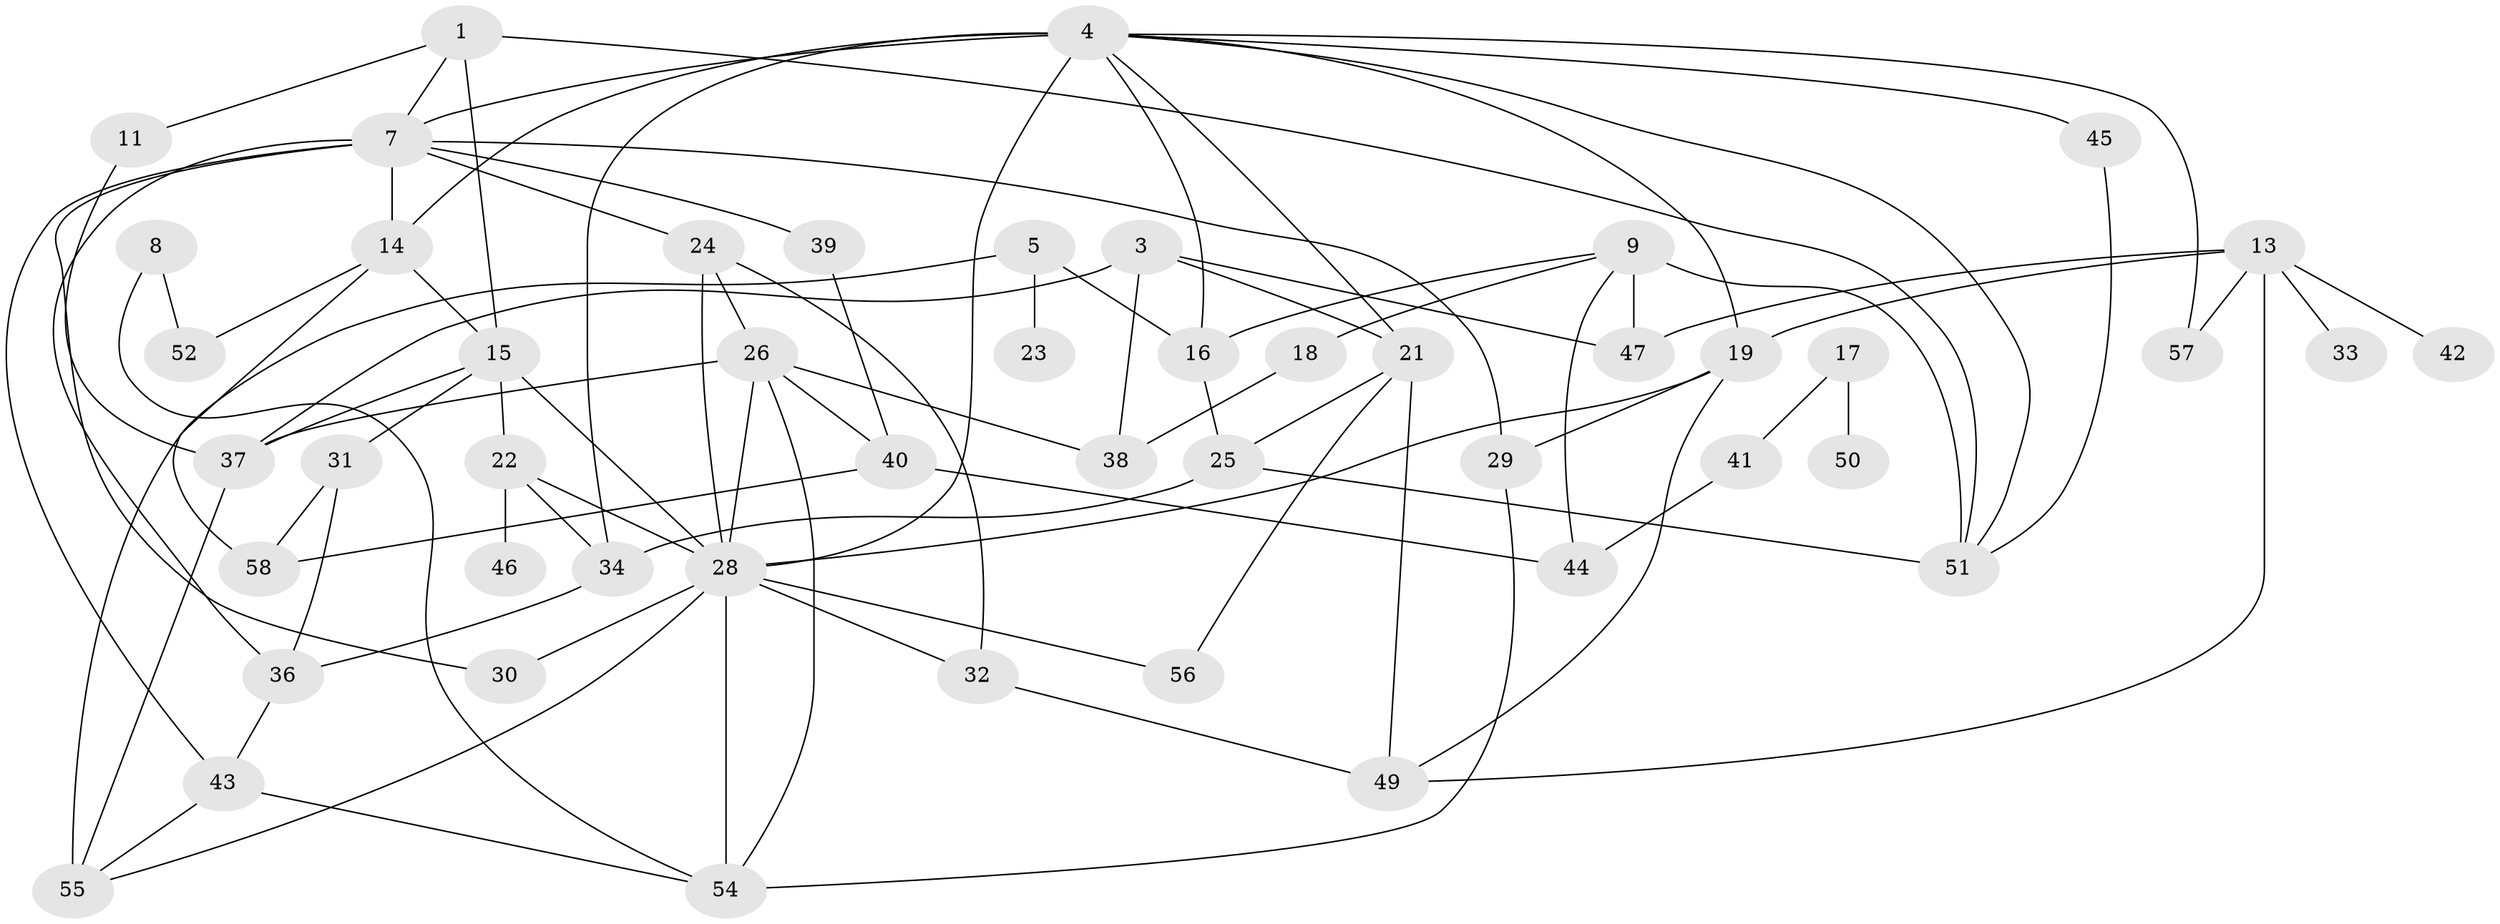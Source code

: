 // original degree distribution, {1: 0.17391304347826086, 0: 0.0782608695652174, 2: 0.23478260869565218, 6: 0.043478260869565216, 3: 0.25217391304347825, 4: 0.1565217391304348, 5: 0.043478260869565216, 7: 0.017391304347826087}
// Generated by graph-tools (version 1.1) at 2025/33/03/09/25 02:33:38]
// undirected, 49 vertices, 91 edges
graph export_dot {
graph [start="1"]
  node [color=gray90,style=filled];
  1;
  3;
  4;
  5;
  7;
  8;
  9;
  11;
  13;
  14;
  15;
  16;
  17;
  18;
  19;
  21;
  22;
  23;
  24;
  25;
  26;
  28;
  29;
  30;
  31;
  32;
  33;
  34;
  36;
  37;
  38;
  39;
  40;
  41;
  42;
  43;
  44;
  45;
  46;
  47;
  49;
  50;
  51;
  52;
  54;
  55;
  56;
  57;
  58;
  1 -- 7 [weight=1.0];
  1 -- 11 [weight=1.0];
  1 -- 15 [weight=1.0];
  1 -- 51 [weight=1.0];
  3 -- 21 [weight=1.0];
  3 -- 37 [weight=1.0];
  3 -- 38 [weight=1.0];
  3 -- 47 [weight=1.0];
  4 -- 7 [weight=3.0];
  4 -- 14 [weight=1.0];
  4 -- 16 [weight=1.0];
  4 -- 19 [weight=1.0];
  4 -- 21 [weight=1.0];
  4 -- 28 [weight=1.0];
  4 -- 34 [weight=1.0];
  4 -- 45 [weight=1.0];
  4 -- 51 [weight=1.0];
  4 -- 57 [weight=1.0];
  5 -- 16 [weight=1.0];
  5 -- 23 [weight=1.0];
  5 -- 55 [weight=1.0];
  7 -- 14 [weight=1.0];
  7 -- 24 [weight=1.0];
  7 -- 29 [weight=1.0];
  7 -- 30 [weight=1.0];
  7 -- 36 [weight=1.0];
  7 -- 39 [weight=1.0];
  7 -- 43 [weight=1.0];
  8 -- 52 [weight=1.0];
  8 -- 54 [weight=1.0];
  9 -- 16 [weight=1.0];
  9 -- 18 [weight=1.0];
  9 -- 44 [weight=1.0];
  9 -- 47 [weight=1.0];
  9 -- 51 [weight=1.0];
  11 -- 37 [weight=1.0];
  13 -- 19 [weight=1.0];
  13 -- 33 [weight=1.0];
  13 -- 42 [weight=1.0];
  13 -- 47 [weight=1.0];
  13 -- 49 [weight=1.0];
  13 -- 57 [weight=1.0];
  14 -- 15 [weight=1.0];
  14 -- 52 [weight=1.0];
  14 -- 58 [weight=1.0];
  15 -- 22 [weight=1.0];
  15 -- 28 [weight=1.0];
  15 -- 31 [weight=1.0];
  15 -- 37 [weight=1.0];
  16 -- 25 [weight=1.0];
  17 -- 41 [weight=1.0];
  17 -- 50 [weight=1.0];
  18 -- 38 [weight=2.0];
  19 -- 28 [weight=1.0];
  19 -- 29 [weight=1.0];
  19 -- 49 [weight=1.0];
  21 -- 25 [weight=1.0];
  21 -- 49 [weight=1.0];
  21 -- 56 [weight=1.0];
  22 -- 28 [weight=1.0];
  22 -- 34 [weight=1.0];
  22 -- 46 [weight=1.0];
  24 -- 26 [weight=1.0];
  24 -- 28 [weight=1.0];
  24 -- 32 [weight=1.0];
  25 -- 34 [weight=1.0];
  25 -- 51 [weight=2.0];
  26 -- 28 [weight=1.0];
  26 -- 37 [weight=1.0];
  26 -- 38 [weight=1.0];
  26 -- 40 [weight=1.0];
  26 -- 54 [weight=1.0];
  28 -- 30 [weight=1.0];
  28 -- 32 [weight=1.0];
  28 -- 54 [weight=1.0];
  28 -- 55 [weight=1.0];
  28 -- 56 [weight=1.0];
  29 -- 54 [weight=1.0];
  31 -- 36 [weight=1.0];
  31 -- 58 [weight=1.0];
  32 -- 49 [weight=1.0];
  34 -- 36 [weight=1.0];
  36 -- 43 [weight=1.0];
  37 -- 55 [weight=1.0];
  39 -- 40 [weight=1.0];
  40 -- 44 [weight=1.0];
  40 -- 58 [weight=1.0];
  41 -- 44 [weight=1.0];
  43 -- 54 [weight=1.0];
  43 -- 55 [weight=1.0];
  45 -- 51 [weight=1.0];
}
